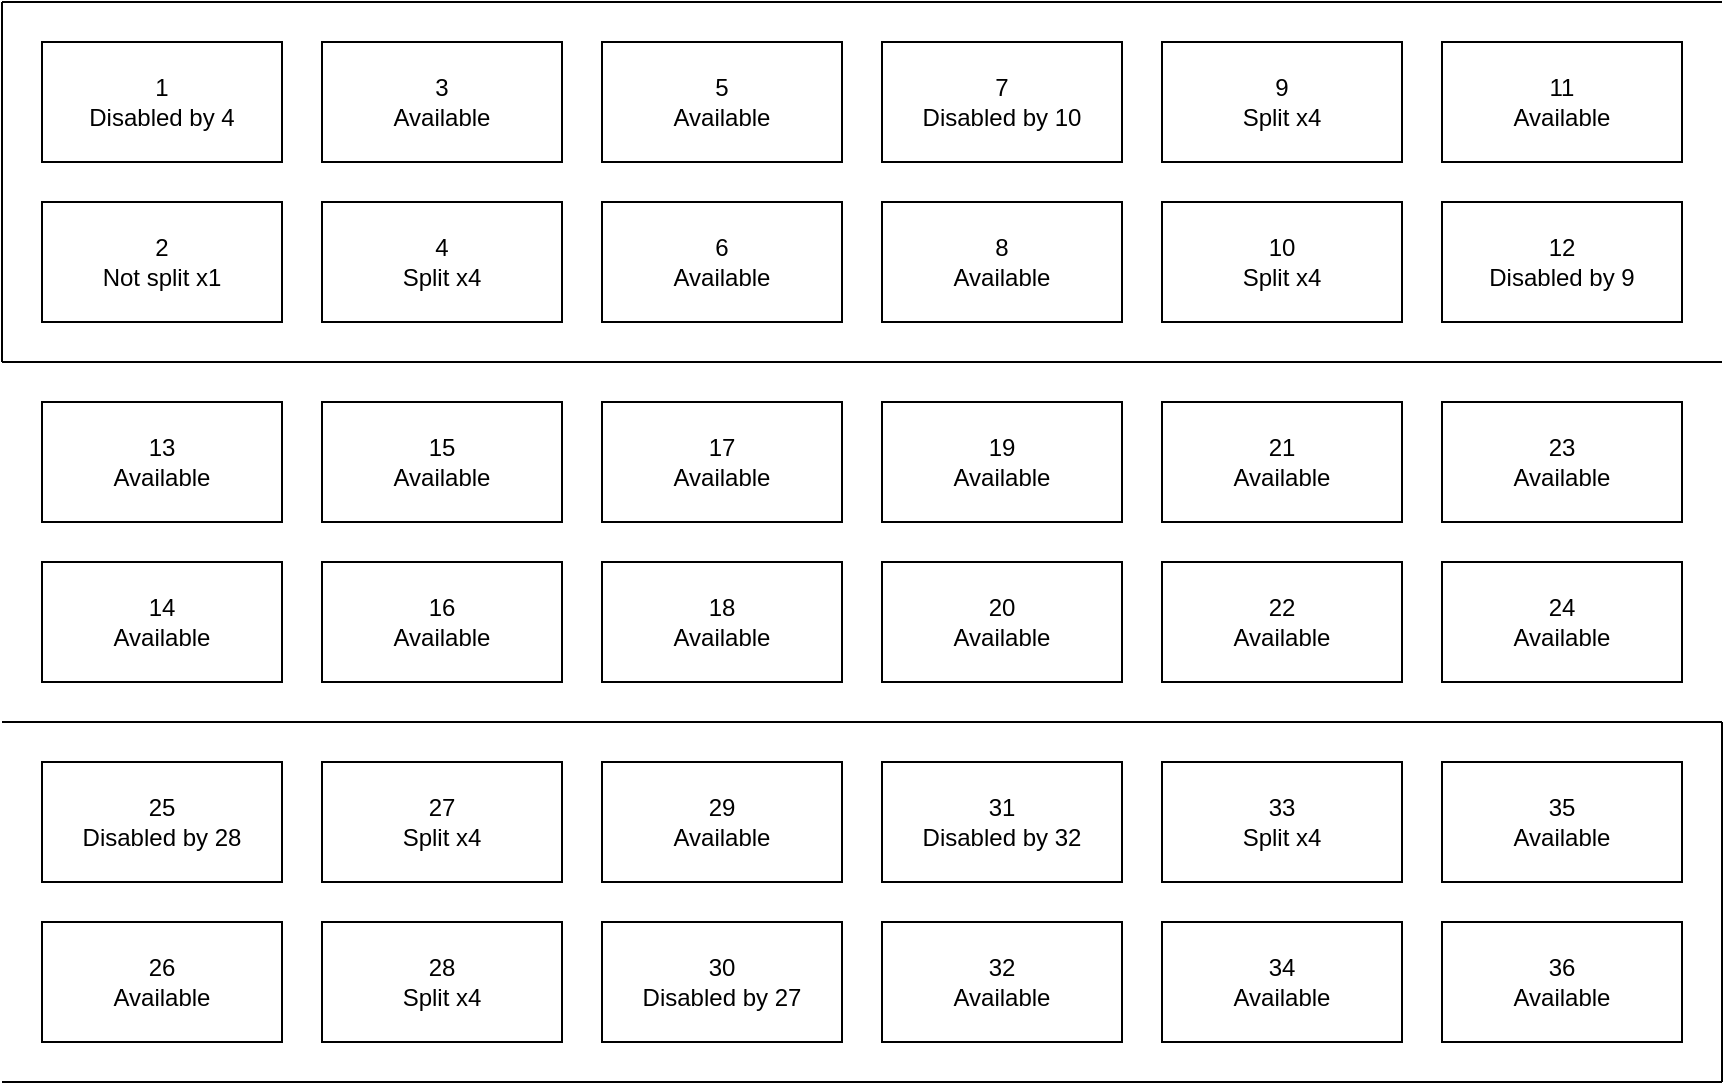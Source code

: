<mxfile>
    <diagram name="Page-1" id="S3q4ul52Kdpv-fdItUzm">
        <mxGraphModel dx="1802" dy="791" grid="1" gridSize="10" guides="1" tooltips="1" connect="1" arrows="1" fold="1" page="1" pageScale="1" pageWidth="850" pageHeight="1100" math="0" shadow="0">
            <root>
                <mxCell id="0"/>
                <mxCell id="1" parent="0"/>
                <mxCell id="eVKgln4NPiogpc2pt0qy-58" value="" style="rounded=0;whiteSpace=wrap;html=1;strokeColor=none;" parent="1" vertex="1">
                    <mxGeometry width="860" height="540" as="geometry"/>
                </mxCell>
                <mxCell id="eVKgln4NPiogpc2pt0qy-2" value="1&lt;br&gt;Disabled by 4" style="rounded=0;whiteSpace=wrap;html=1;perimeterSpacing=0;" parent="1" vertex="1">
                    <mxGeometry x="20" y="20" width="120" height="60" as="geometry"/>
                </mxCell>
                <mxCell id="eVKgln4NPiogpc2pt0qy-3" value="3&lt;br&gt;Available" style="rounded=0;whiteSpace=wrap;html=1;" parent="1" vertex="1">
                    <mxGeometry x="160" y="20" width="120" height="60" as="geometry"/>
                </mxCell>
                <mxCell id="eVKgln4NPiogpc2pt0qy-4" value="5&lt;br&gt;Available" style="rounded=0;whiteSpace=wrap;html=1;" parent="1" vertex="1">
                    <mxGeometry x="300" y="20" width="120" height="60" as="geometry"/>
                </mxCell>
                <mxCell id="eVKgln4NPiogpc2pt0qy-5" value="7&lt;br&gt;Disabled by 10" style="rounded=0;whiteSpace=wrap;html=1;" parent="1" vertex="1">
                    <mxGeometry x="440" y="20" width="120" height="60" as="geometry"/>
                </mxCell>
                <mxCell id="eVKgln4NPiogpc2pt0qy-6" value="9&lt;br&gt;Split x4" style="rounded=0;whiteSpace=wrap;html=1;" parent="1" vertex="1">
                    <mxGeometry x="580" y="20" width="120" height="60" as="geometry"/>
                </mxCell>
                <mxCell id="eVKgln4NPiogpc2pt0qy-7" value="11&lt;br&gt;Available" style="rounded=0;whiteSpace=wrap;html=1;" parent="1" vertex="1">
                    <mxGeometry x="720" y="20" width="120" height="60" as="geometry"/>
                </mxCell>
                <mxCell id="eVKgln4NPiogpc2pt0qy-8" value="2&lt;br&gt;Not split x1" style="rounded=0;whiteSpace=wrap;html=1;" parent="1" vertex="1">
                    <mxGeometry x="20" y="100" width="120" height="60" as="geometry"/>
                </mxCell>
                <mxCell id="eVKgln4NPiogpc2pt0qy-9" value="4&lt;br&gt;Split x4" style="rounded=0;whiteSpace=wrap;html=1;" parent="1" vertex="1">
                    <mxGeometry x="160" y="100" width="120" height="60" as="geometry"/>
                </mxCell>
                <mxCell id="eVKgln4NPiogpc2pt0qy-10" value="6&lt;br&gt;Available" style="rounded=0;whiteSpace=wrap;html=1;" parent="1" vertex="1">
                    <mxGeometry x="300" y="100" width="120" height="60" as="geometry"/>
                </mxCell>
                <mxCell id="eVKgln4NPiogpc2pt0qy-11" value="8&lt;br&gt;Available" style="rounded=0;whiteSpace=wrap;html=1;" parent="1" vertex="1">
                    <mxGeometry x="440" y="100" width="120" height="60" as="geometry"/>
                </mxCell>
                <mxCell id="eVKgln4NPiogpc2pt0qy-12" value="10&lt;br&gt;Split x4" style="rounded=0;whiteSpace=wrap;html=1;" parent="1" vertex="1">
                    <mxGeometry x="580" y="100" width="120" height="60" as="geometry"/>
                </mxCell>
                <mxCell id="eVKgln4NPiogpc2pt0qy-13" value="12&lt;br&gt;Disabled by 9" style="rounded=0;whiteSpace=wrap;html=1;" parent="1" vertex="1">
                    <mxGeometry x="720" y="100" width="120" height="60" as="geometry"/>
                </mxCell>
                <mxCell id="eVKgln4NPiogpc2pt0qy-14" value="13&lt;br&gt;Available" style="rounded=0;whiteSpace=wrap;html=1;" parent="1" vertex="1">
                    <mxGeometry x="20" y="200" width="120" height="60" as="geometry"/>
                </mxCell>
                <mxCell id="eVKgln4NPiogpc2pt0qy-15" value="15&lt;br&gt;Available" style="rounded=0;whiteSpace=wrap;html=1;" parent="1" vertex="1">
                    <mxGeometry x="160" y="200" width="120" height="60" as="geometry"/>
                </mxCell>
                <mxCell id="eVKgln4NPiogpc2pt0qy-16" value="17&lt;br&gt;Available" style="rounded=0;whiteSpace=wrap;html=1;" parent="1" vertex="1">
                    <mxGeometry x="300" y="200" width="120" height="60" as="geometry"/>
                </mxCell>
                <mxCell id="eVKgln4NPiogpc2pt0qy-17" value="19&lt;br&gt;Available" style="rounded=0;whiteSpace=wrap;html=1;" parent="1" vertex="1">
                    <mxGeometry x="440" y="200" width="120" height="60" as="geometry"/>
                </mxCell>
                <mxCell id="eVKgln4NPiogpc2pt0qy-18" value="21&lt;br&gt;Available" style="rounded=0;whiteSpace=wrap;html=1;" parent="1" vertex="1">
                    <mxGeometry x="580" y="200" width="120" height="60" as="geometry"/>
                </mxCell>
                <mxCell id="eVKgln4NPiogpc2pt0qy-19" value="23&lt;br&gt;Available" style="rounded=0;whiteSpace=wrap;html=1;" parent="1" vertex="1">
                    <mxGeometry x="720" y="200" width="120" height="60" as="geometry"/>
                </mxCell>
                <mxCell id="eVKgln4NPiogpc2pt0qy-20" value="14&lt;br&gt;Available" style="rounded=0;whiteSpace=wrap;html=1;" parent="1" vertex="1">
                    <mxGeometry x="20" y="280" width="120" height="60" as="geometry"/>
                </mxCell>
                <mxCell id="eVKgln4NPiogpc2pt0qy-21" value="16&lt;br&gt;Available" style="rounded=0;whiteSpace=wrap;html=1;" parent="1" vertex="1">
                    <mxGeometry x="160" y="280" width="120" height="60" as="geometry"/>
                </mxCell>
                <mxCell id="eVKgln4NPiogpc2pt0qy-22" value="18&lt;br&gt;Available" style="rounded=0;whiteSpace=wrap;html=1;" parent="1" vertex="1">
                    <mxGeometry x="300" y="280" width="120" height="60" as="geometry"/>
                </mxCell>
                <mxCell id="eVKgln4NPiogpc2pt0qy-23" value="20&lt;br&gt;Available" style="rounded=0;whiteSpace=wrap;html=1;" parent="1" vertex="1">
                    <mxGeometry x="440" y="280" width="120" height="60" as="geometry"/>
                </mxCell>
                <mxCell id="eVKgln4NPiogpc2pt0qy-24" value="22&lt;br&gt;Available" style="rounded=0;whiteSpace=wrap;html=1;" parent="1" vertex="1">
                    <mxGeometry x="580" y="280" width="120" height="60" as="geometry"/>
                </mxCell>
                <mxCell id="eVKgln4NPiogpc2pt0qy-25" value="24&lt;br&gt;Available" style="rounded=0;whiteSpace=wrap;html=1;" parent="1" vertex="1">
                    <mxGeometry x="720" y="280" width="120" height="60" as="geometry"/>
                </mxCell>
                <mxCell id="eVKgln4NPiogpc2pt0qy-38" value="25&lt;br&gt;Disabled by 28" style="rounded=0;whiteSpace=wrap;html=1;" parent="1" vertex="1">
                    <mxGeometry x="20" y="380" width="120" height="60" as="geometry"/>
                </mxCell>
                <mxCell id="eVKgln4NPiogpc2pt0qy-39" value="27&lt;br&gt;Split x4" style="rounded=0;whiteSpace=wrap;html=1;" parent="1" vertex="1">
                    <mxGeometry x="160" y="380" width="120" height="60" as="geometry"/>
                </mxCell>
                <mxCell id="eVKgln4NPiogpc2pt0qy-40" value="29&lt;br&gt;Available" style="rounded=0;whiteSpace=wrap;html=1;" parent="1" vertex="1">
                    <mxGeometry x="300" y="380" width="120" height="60" as="geometry"/>
                </mxCell>
                <mxCell id="eVKgln4NPiogpc2pt0qy-41" value="31&lt;br&gt;Disabled by 32" style="rounded=0;whiteSpace=wrap;html=1;" parent="1" vertex="1">
                    <mxGeometry x="440" y="380" width="120" height="60" as="geometry"/>
                </mxCell>
                <mxCell id="eVKgln4NPiogpc2pt0qy-42" value="33&lt;br&gt;Split x4" style="rounded=0;whiteSpace=wrap;html=1;" parent="1" vertex="1">
                    <mxGeometry x="580" y="380" width="120" height="60" as="geometry"/>
                </mxCell>
                <mxCell id="eVKgln4NPiogpc2pt0qy-43" value="35&lt;br&gt;Available" style="rounded=0;whiteSpace=wrap;html=1;" parent="1" vertex="1">
                    <mxGeometry x="720" y="380" width="120" height="60" as="geometry"/>
                </mxCell>
                <mxCell id="eVKgln4NPiogpc2pt0qy-44" value="26&lt;br&gt;Available" style="rounded=0;whiteSpace=wrap;html=1;" parent="1" vertex="1">
                    <mxGeometry x="20" y="460" width="120" height="60" as="geometry"/>
                </mxCell>
                <mxCell id="eVKgln4NPiogpc2pt0qy-45" value="28&lt;br&gt;Split x4" style="rounded=0;whiteSpace=wrap;html=1;" parent="1" vertex="1">
                    <mxGeometry x="160" y="460" width="120" height="60" as="geometry"/>
                </mxCell>
                <mxCell id="eVKgln4NPiogpc2pt0qy-46" value="30&lt;br&gt;Disabled by 27" style="rounded=0;whiteSpace=wrap;html=1;" parent="1" vertex="1">
                    <mxGeometry x="300" y="460" width="120" height="60" as="geometry"/>
                </mxCell>
                <mxCell id="eVKgln4NPiogpc2pt0qy-47" value="32&lt;br&gt;Available" style="rounded=0;whiteSpace=wrap;html=1;" parent="1" vertex="1">
                    <mxGeometry x="440" y="460" width="120" height="60" as="geometry"/>
                </mxCell>
                <mxCell id="eVKgln4NPiogpc2pt0qy-48" value="34&lt;br&gt;Available" style="rounded=0;whiteSpace=wrap;html=1;" parent="1" vertex="1">
                    <mxGeometry x="580" y="460" width="120" height="60" as="geometry"/>
                </mxCell>
                <mxCell id="eVKgln4NPiogpc2pt0qy-49" value="36&lt;br&gt;Available" style="rounded=0;whiteSpace=wrap;html=1;" parent="1" vertex="1">
                    <mxGeometry x="720" y="460" width="120" height="60" as="geometry"/>
                </mxCell>
                <mxCell id="eVKgln4NPiogpc2pt0qy-50" value="" style="endArrow=none;html=1;rounded=0;" parent="1" edge="1">
                    <mxGeometry width="50" height="50" relative="1" as="geometry">
                        <mxPoint as="sourcePoint"/>
                        <mxPoint x="860" as="targetPoint"/>
                    </mxGeometry>
                </mxCell>
                <mxCell id="eVKgln4NPiogpc2pt0qy-51" value="" style="endArrow=none;html=1;rounded=0;" parent="1" edge="1">
                    <mxGeometry width="50" height="50" relative="1" as="geometry">
                        <mxPoint y="180" as="sourcePoint"/>
                        <mxPoint x="860" y="180" as="targetPoint"/>
                    </mxGeometry>
                </mxCell>
                <mxCell id="eVKgln4NPiogpc2pt0qy-52" value="" style="endArrow=none;html=1;rounded=0;" parent="1" edge="1">
                    <mxGeometry width="50" height="50" relative="1" as="geometry">
                        <mxPoint y="180" as="sourcePoint"/>
                        <mxPoint as="targetPoint"/>
                    </mxGeometry>
                </mxCell>
                <mxCell id="eVKgln4NPiogpc2pt0qy-53" value="" style="endArrow=none;html=1;rounded=0;" parent="1" edge="1">
                    <mxGeometry width="50" height="50" relative="1" as="geometry">
                        <mxPoint y="360" as="sourcePoint"/>
                        <mxPoint x="860" y="360" as="targetPoint"/>
                    </mxGeometry>
                </mxCell>
                <mxCell id="eVKgln4NPiogpc2pt0qy-54" value="" style="endArrow=none;html=1;rounded=0;" parent="1" edge="1">
                    <mxGeometry width="50" height="50" relative="1" as="geometry">
                        <mxPoint y="540" as="sourcePoint"/>
                        <mxPoint x="860" y="540" as="targetPoint"/>
                    </mxGeometry>
                </mxCell>
                <mxCell id="eVKgln4NPiogpc2pt0qy-55" value="" style="endArrow=none;html=1;rounded=0;" parent="1" edge="1">
                    <mxGeometry width="50" height="50" relative="1" as="geometry">
                        <mxPoint x="860" y="540" as="sourcePoint"/>
                        <mxPoint x="860" y="360" as="targetPoint"/>
                    </mxGeometry>
                </mxCell>
            </root>
        </mxGraphModel>
    </diagram>
</mxfile>